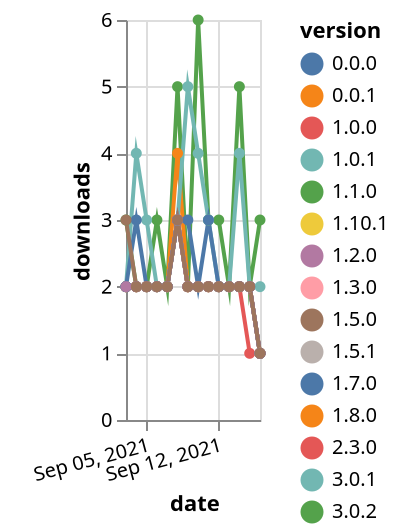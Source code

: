 {"$schema": "https://vega.github.io/schema/vega-lite/v5.json", "description": "A simple bar chart with embedded data.", "data": {"values": [{"date": "2021-09-03", "total": 1142, "delta": 3, "version": "3.0.2"}, {"date": "2021-09-04", "total": 1144, "delta": 2, "version": "3.0.2"}, {"date": "2021-09-05", "total": 1146, "delta": 2, "version": "3.0.2"}, {"date": "2021-09-06", "total": 1149, "delta": 3, "version": "3.0.2"}, {"date": "2021-09-07", "total": 1151, "delta": 2, "version": "3.0.2"}, {"date": "2021-09-08", "total": 1156, "delta": 5, "version": "3.0.2"}, {"date": "2021-09-09", "total": 1158, "delta": 2, "version": "3.0.2"}, {"date": "2021-09-10", "total": 1164, "delta": 6, "version": "3.0.2"}, {"date": "2021-09-11", "total": 1167, "delta": 3, "version": "3.0.2"}, {"date": "2021-09-12", "total": 1170, "delta": 3, "version": "3.0.2"}, {"date": "2021-09-13", "total": 1172, "delta": 2, "version": "3.0.2"}, {"date": "2021-09-14", "total": 1177, "delta": 5, "version": "3.0.2"}, {"date": "2021-09-15", "total": 1179, "delta": 2, "version": "3.0.2"}, {"date": "2021-09-16", "total": 1182, "delta": 3, "version": "3.0.2"}, {"date": "2021-09-03", "total": 1704, "delta": 2, "version": "1.1.0"}, {"date": "2021-09-04", "total": 1706, "delta": 2, "version": "1.1.0"}, {"date": "2021-09-05", "total": 1708, "delta": 2, "version": "1.1.0"}, {"date": "2021-09-06", "total": 1710, "delta": 2, "version": "1.1.0"}, {"date": "2021-09-07", "total": 1712, "delta": 2, "version": "1.1.0"}, {"date": "2021-09-08", "total": 1715, "delta": 3, "version": "1.1.0"}, {"date": "2021-09-09", "total": 1717, "delta": 2, "version": "1.1.0"}, {"date": "2021-09-10", "total": 1719, "delta": 2, "version": "1.1.0"}, {"date": "2021-09-11", "total": 1721, "delta": 2, "version": "1.1.0"}, {"date": "2021-09-12", "total": 1723, "delta": 2, "version": "1.1.0"}, {"date": "2021-09-13", "total": 1725, "delta": 2, "version": "1.1.0"}, {"date": "2021-09-14", "total": 1727, "delta": 2, "version": "1.1.0"}, {"date": "2021-09-15", "total": 1729, "delta": 2, "version": "1.1.0"}, {"date": "2021-09-16", "total": 1730, "delta": 1, "version": "1.1.0"}, {"date": "2021-09-03", "total": 704, "delta": 2, "version": "2.3.0"}, {"date": "2021-09-04", "total": 706, "delta": 2, "version": "2.3.0"}, {"date": "2021-09-05", "total": 708, "delta": 2, "version": "2.3.0"}, {"date": "2021-09-06", "total": 710, "delta": 2, "version": "2.3.0"}, {"date": "2021-09-07", "total": 712, "delta": 2, "version": "2.3.0"}, {"date": "2021-09-08", "total": 715, "delta": 3, "version": "2.3.0"}, {"date": "2021-09-09", "total": 717, "delta": 2, "version": "2.3.0"}, {"date": "2021-09-10", "total": 719, "delta": 2, "version": "2.3.0"}, {"date": "2021-09-11", "total": 721, "delta": 2, "version": "2.3.0"}, {"date": "2021-09-12", "total": 723, "delta": 2, "version": "2.3.0"}, {"date": "2021-09-13", "total": 725, "delta": 2, "version": "2.3.0"}, {"date": "2021-09-14", "total": 727, "delta": 2, "version": "2.3.0"}, {"date": "2021-09-15", "total": 728, "delta": 1, "version": "2.3.0"}, {"date": "2021-09-16", "total": 729, "delta": 1, "version": "2.3.0"}, {"date": "2021-09-03", "total": 763, "delta": 2, "version": "1.10.1"}, {"date": "2021-09-04", "total": 765, "delta": 2, "version": "1.10.1"}, {"date": "2021-09-05", "total": 767, "delta": 2, "version": "1.10.1"}, {"date": "2021-09-06", "total": 769, "delta": 2, "version": "1.10.1"}, {"date": "2021-09-07", "total": 771, "delta": 2, "version": "1.10.1"}, {"date": "2021-09-08", "total": 774, "delta": 3, "version": "1.10.1"}, {"date": "2021-09-09", "total": 776, "delta": 2, "version": "1.10.1"}, {"date": "2021-09-10", "total": 778, "delta": 2, "version": "1.10.1"}, {"date": "2021-09-11", "total": 780, "delta": 2, "version": "1.10.1"}, {"date": "2021-09-12", "total": 782, "delta": 2, "version": "1.10.1"}, {"date": "2021-09-13", "total": 784, "delta": 2, "version": "1.10.1"}, {"date": "2021-09-14", "total": 786, "delta": 2, "version": "1.10.1"}, {"date": "2021-09-15", "total": 788, "delta": 2, "version": "1.10.1"}, {"date": "2021-09-16", "total": 789, "delta": 1, "version": "1.10.1"}, {"date": "2021-09-03", "total": 806, "delta": 2, "version": "1.8.0"}, {"date": "2021-09-04", "total": 808, "delta": 2, "version": "1.8.0"}, {"date": "2021-09-05", "total": 810, "delta": 2, "version": "1.8.0"}, {"date": "2021-09-06", "total": 812, "delta": 2, "version": "1.8.0"}, {"date": "2021-09-07", "total": 814, "delta": 2, "version": "1.8.0"}, {"date": "2021-09-08", "total": 817, "delta": 3, "version": "1.8.0"}, {"date": "2021-09-09", "total": 819, "delta": 2, "version": "1.8.0"}, {"date": "2021-09-10", "total": 821, "delta": 2, "version": "1.8.0"}, {"date": "2021-09-11", "total": 823, "delta": 2, "version": "1.8.0"}, {"date": "2021-09-12", "total": 825, "delta": 2, "version": "1.8.0"}, {"date": "2021-09-13", "total": 827, "delta": 2, "version": "1.8.0"}, {"date": "2021-09-14", "total": 829, "delta": 2, "version": "1.8.0"}, {"date": "2021-09-15", "total": 831, "delta": 2, "version": "1.8.0"}, {"date": "2021-09-16", "total": 832, "delta": 1, "version": "1.8.0"}, {"date": "2021-09-03", "total": 1004, "delta": 2, "version": "1.5.1"}, {"date": "2021-09-04", "total": 1006, "delta": 2, "version": "1.5.1"}, {"date": "2021-09-05", "total": 1008, "delta": 2, "version": "1.5.1"}, {"date": "2021-09-06", "total": 1010, "delta": 2, "version": "1.5.1"}, {"date": "2021-09-07", "total": 1012, "delta": 2, "version": "1.5.1"}, {"date": "2021-09-08", "total": 1015, "delta": 3, "version": "1.5.1"}, {"date": "2021-09-09", "total": 1017, "delta": 2, "version": "1.5.1"}, {"date": "2021-09-10", "total": 1019, "delta": 2, "version": "1.5.1"}, {"date": "2021-09-11", "total": 1021, "delta": 2, "version": "1.5.1"}, {"date": "2021-09-12", "total": 1023, "delta": 2, "version": "1.5.1"}, {"date": "2021-09-13", "total": 1025, "delta": 2, "version": "1.5.1"}, {"date": "2021-09-14", "total": 1027, "delta": 2, "version": "1.5.1"}, {"date": "2021-09-15", "total": 1029, "delta": 2, "version": "1.5.1"}, {"date": "2021-09-16", "total": 1030, "delta": 1, "version": "1.5.1"}, {"date": "2021-09-03", "total": 1851, "delta": 2, "version": "0.0.1"}, {"date": "2021-09-04", "total": 1853, "delta": 2, "version": "0.0.1"}, {"date": "2021-09-05", "total": 1855, "delta": 2, "version": "0.0.1"}, {"date": "2021-09-06", "total": 1857, "delta": 2, "version": "0.0.1"}, {"date": "2021-09-07", "total": 1859, "delta": 2, "version": "0.0.1"}, {"date": "2021-09-08", "total": 1863, "delta": 4, "version": "0.0.1"}, {"date": "2021-09-09", "total": 1865, "delta": 2, "version": "0.0.1"}, {"date": "2021-09-10", "total": 1867, "delta": 2, "version": "0.0.1"}, {"date": "2021-09-11", "total": 1869, "delta": 2, "version": "0.0.1"}, {"date": "2021-09-12", "total": 1871, "delta": 2, "version": "0.0.1"}, {"date": "2021-09-13", "total": 1873, "delta": 2, "version": "0.0.1"}, {"date": "2021-09-14", "total": 1875, "delta": 2, "version": "0.0.1"}, {"date": "2021-09-15", "total": 1877, "delta": 2, "version": "0.0.1"}, {"date": "2021-09-16", "total": 1878, "delta": 1, "version": "0.0.1"}, {"date": "2021-09-03", "total": 1016, "delta": 2, "version": "1.3.0"}, {"date": "2021-09-04", "total": 1018, "delta": 2, "version": "1.3.0"}, {"date": "2021-09-05", "total": 1020, "delta": 2, "version": "1.3.0"}, {"date": "2021-09-06", "total": 1022, "delta": 2, "version": "1.3.0"}, {"date": "2021-09-07", "total": 1024, "delta": 2, "version": "1.3.0"}, {"date": "2021-09-08", "total": 1027, "delta": 3, "version": "1.3.0"}, {"date": "2021-09-09", "total": 1029, "delta": 2, "version": "1.3.0"}, {"date": "2021-09-10", "total": 1031, "delta": 2, "version": "1.3.0"}, {"date": "2021-09-11", "total": 1033, "delta": 2, "version": "1.3.0"}, {"date": "2021-09-12", "total": 1035, "delta": 2, "version": "1.3.0"}, {"date": "2021-09-13", "total": 1037, "delta": 2, "version": "1.3.0"}, {"date": "2021-09-14", "total": 1039, "delta": 2, "version": "1.3.0"}, {"date": "2021-09-15", "total": 1041, "delta": 2, "version": "1.3.0"}, {"date": "2021-09-16", "total": 1042, "delta": 1, "version": "1.3.0"}, {"date": "2021-09-03", "total": 1505, "delta": 2, "version": "1.0.1"}, {"date": "2021-09-04", "total": 1507, "delta": 2, "version": "1.0.1"}, {"date": "2021-09-05", "total": 1509, "delta": 2, "version": "1.0.1"}, {"date": "2021-09-06", "total": 1511, "delta": 2, "version": "1.0.1"}, {"date": "2021-09-07", "total": 1513, "delta": 2, "version": "1.0.1"}, {"date": "2021-09-08", "total": 1516, "delta": 3, "version": "1.0.1"}, {"date": "2021-09-09", "total": 1518, "delta": 2, "version": "1.0.1"}, {"date": "2021-09-10", "total": 1520, "delta": 2, "version": "1.0.1"}, {"date": "2021-09-11", "total": 1522, "delta": 2, "version": "1.0.1"}, {"date": "2021-09-12", "total": 1524, "delta": 2, "version": "1.0.1"}, {"date": "2021-09-13", "total": 1526, "delta": 2, "version": "1.0.1"}, {"date": "2021-09-14", "total": 1528, "delta": 2, "version": "1.0.1"}, {"date": "2021-09-15", "total": 1530, "delta": 2, "version": "1.0.1"}, {"date": "2021-09-16", "total": 1531, "delta": 1, "version": "1.0.1"}, {"date": "2021-09-03", "total": 1452, "delta": 2, "version": "1.0.0"}, {"date": "2021-09-04", "total": 1454, "delta": 2, "version": "1.0.0"}, {"date": "2021-09-05", "total": 1456, "delta": 2, "version": "1.0.0"}, {"date": "2021-09-06", "total": 1458, "delta": 2, "version": "1.0.0"}, {"date": "2021-09-07", "total": 1460, "delta": 2, "version": "1.0.0"}, {"date": "2021-09-08", "total": 1463, "delta": 3, "version": "1.0.0"}, {"date": "2021-09-09", "total": 1465, "delta": 2, "version": "1.0.0"}, {"date": "2021-09-10", "total": 1467, "delta": 2, "version": "1.0.0"}, {"date": "2021-09-11", "total": 1469, "delta": 2, "version": "1.0.0"}, {"date": "2021-09-12", "total": 1471, "delta": 2, "version": "1.0.0"}, {"date": "2021-09-13", "total": 1473, "delta": 2, "version": "1.0.0"}, {"date": "2021-09-14", "total": 1475, "delta": 2, "version": "1.0.0"}, {"date": "2021-09-15", "total": 1477, "delta": 2, "version": "1.0.0"}, {"date": "2021-09-16", "total": 1478, "delta": 1, "version": "1.0.0"}, {"date": "2021-09-03", "total": 1101, "delta": 2, "version": "3.0.1"}, {"date": "2021-09-04", "total": 1105, "delta": 4, "version": "3.0.1"}, {"date": "2021-09-05", "total": 1108, "delta": 3, "version": "3.0.1"}, {"date": "2021-09-06", "total": 1110, "delta": 2, "version": "3.0.1"}, {"date": "2021-09-07", "total": 1112, "delta": 2, "version": "3.0.1"}, {"date": "2021-09-08", "total": 1115, "delta": 3, "version": "3.0.1"}, {"date": "2021-09-09", "total": 1120, "delta": 5, "version": "3.0.1"}, {"date": "2021-09-10", "total": 1124, "delta": 4, "version": "3.0.1"}, {"date": "2021-09-11", "total": 1127, "delta": 3, "version": "3.0.1"}, {"date": "2021-09-12", "total": 1129, "delta": 2, "version": "3.0.1"}, {"date": "2021-09-13", "total": 1131, "delta": 2, "version": "3.0.1"}, {"date": "2021-09-14", "total": 1135, "delta": 4, "version": "3.0.1"}, {"date": "2021-09-15", "total": 1137, "delta": 2, "version": "3.0.1"}, {"date": "2021-09-16", "total": 1139, "delta": 2, "version": "3.0.1"}, {"date": "2021-09-03", "total": 4007, "delta": 2, "version": "0.0.0"}, {"date": "2021-09-04", "total": 4010, "delta": 3, "version": "0.0.0"}, {"date": "2021-09-05", "total": 4012, "delta": 2, "version": "0.0.0"}, {"date": "2021-09-06", "total": 4014, "delta": 2, "version": "0.0.0"}, {"date": "2021-09-07", "total": 4016, "delta": 2, "version": "0.0.0"}, {"date": "2021-09-08", "total": 4019, "delta": 3, "version": "0.0.0"}, {"date": "2021-09-09", "total": 4022, "delta": 3, "version": "0.0.0"}, {"date": "2021-09-10", "total": 4024, "delta": 2, "version": "0.0.0"}, {"date": "2021-09-11", "total": 4027, "delta": 3, "version": "0.0.0"}, {"date": "2021-09-12", "total": 4029, "delta": 2, "version": "0.0.0"}, {"date": "2021-09-13", "total": 4031, "delta": 2, "version": "0.0.0"}, {"date": "2021-09-14", "total": 4033, "delta": 2, "version": "0.0.0"}, {"date": "2021-09-15", "total": 4035, "delta": 2, "version": "0.0.0"}, {"date": "2021-09-16", "total": 4036, "delta": 1, "version": "0.0.0"}, {"date": "2021-09-03", "total": 909, "delta": 2, "version": "1.7.0"}, {"date": "2021-09-04", "total": 911, "delta": 2, "version": "1.7.0"}, {"date": "2021-09-05", "total": 913, "delta": 2, "version": "1.7.0"}, {"date": "2021-09-06", "total": 915, "delta": 2, "version": "1.7.0"}, {"date": "2021-09-07", "total": 917, "delta": 2, "version": "1.7.0"}, {"date": "2021-09-08", "total": 920, "delta": 3, "version": "1.7.0"}, {"date": "2021-09-09", "total": 922, "delta": 2, "version": "1.7.0"}, {"date": "2021-09-10", "total": 924, "delta": 2, "version": "1.7.0"}, {"date": "2021-09-11", "total": 926, "delta": 2, "version": "1.7.0"}, {"date": "2021-09-12", "total": 928, "delta": 2, "version": "1.7.0"}, {"date": "2021-09-13", "total": 930, "delta": 2, "version": "1.7.0"}, {"date": "2021-09-14", "total": 932, "delta": 2, "version": "1.7.0"}, {"date": "2021-09-15", "total": 934, "delta": 2, "version": "1.7.0"}, {"date": "2021-09-16", "total": 935, "delta": 1, "version": "1.7.0"}, {"date": "2021-09-03", "total": 1032, "delta": 2, "version": "1.2.0"}, {"date": "2021-09-04", "total": 1034, "delta": 2, "version": "1.2.0"}, {"date": "2021-09-05", "total": 1036, "delta": 2, "version": "1.2.0"}, {"date": "2021-09-06", "total": 1038, "delta": 2, "version": "1.2.0"}, {"date": "2021-09-07", "total": 1040, "delta": 2, "version": "1.2.0"}, {"date": "2021-09-08", "total": 1043, "delta": 3, "version": "1.2.0"}, {"date": "2021-09-09", "total": 1045, "delta": 2, "version": "1.2.0"}, {"date": "2021-09-10", "total": 1047, "delta": 2, "version": "1.2.0"}, {"date": "2021-09-11", "total": 1049, "delta": 2, "version": "1.2.0"}, {"date": "2021-09-12", "total": 1051, "delta": 2, "version": "1.2.0"}, {"date": "2021-09-13", "total": 1053, "delta": 2, "version": "1.2.0"}, {"date": "2021-09-14", "total": 1055, "delta": 2, "version": "1.2.0"}, {"date": "2021-09-15", "total": 1057, "delta": 2, "version": "1.2.0"}, {"date": "2021-09-16", "total": 1058, "delta": 1, "version": "1.2.0"}, {"date": "2021-09-03", "total": 930, "delta": 3, "version": "1.5.0"}, {"date": "2021-09-04", "total": 932, "delta": 2, "version": "1.5.0"}, {"date": "2021-09-05", "total": 934, "delta": 2, "version": "1.5.0"}, {"date": "2021-09-06", "total": 936, "delta": 2, "version": "1.5.0"}, {"date": "2021-09-07", "total": 938, "delta": 2, "version": "1.5.0"}, {"date": "2021-09-08", "total": 941, "delta": 3, "version": "1.5.0"}, {"date": "2021-09-09", "total": 943, "delta": 2, "version": "1.5.0"}, {"date": "2021-09-10", "total": 945, "delta": 2, "version": "1.5.0"}, {"date": "2021-09-11", "total": 947, "delta": 2, "version": "1.5.0"}, {"date": "2021-09-12", "total": 949, "delta": 2, "version": "1.5.0"}, {"date": "2021-09-13", "total": 951, "delta": 2, "version": "1.5.0"}, {"date": "2021-09-14", "total": 953, "delta": 2, "version": "1.5.0"}, {"date": "2021-09-15", "total": 955, "delta": 2, "version": "1.5.0"}, {"date": "2021-09-16", "total": 956, "delta": 1, "version": "1.5.0"}]}, "width": "container", "mark": {"type": "line", "point": {"filled": true}}, "encoding": {"x": {"field": "date", "type": "temporal", "timeUnit": "yearmonthdate", "title": "date", "axis": {"labelAngle": -15}}, "y": {"field": "delta", "type": "quantitative", "title": "downloads"}, "color": {"field": "version", "type": "nominal"}, "tooltip": {"field": "delta"}}}